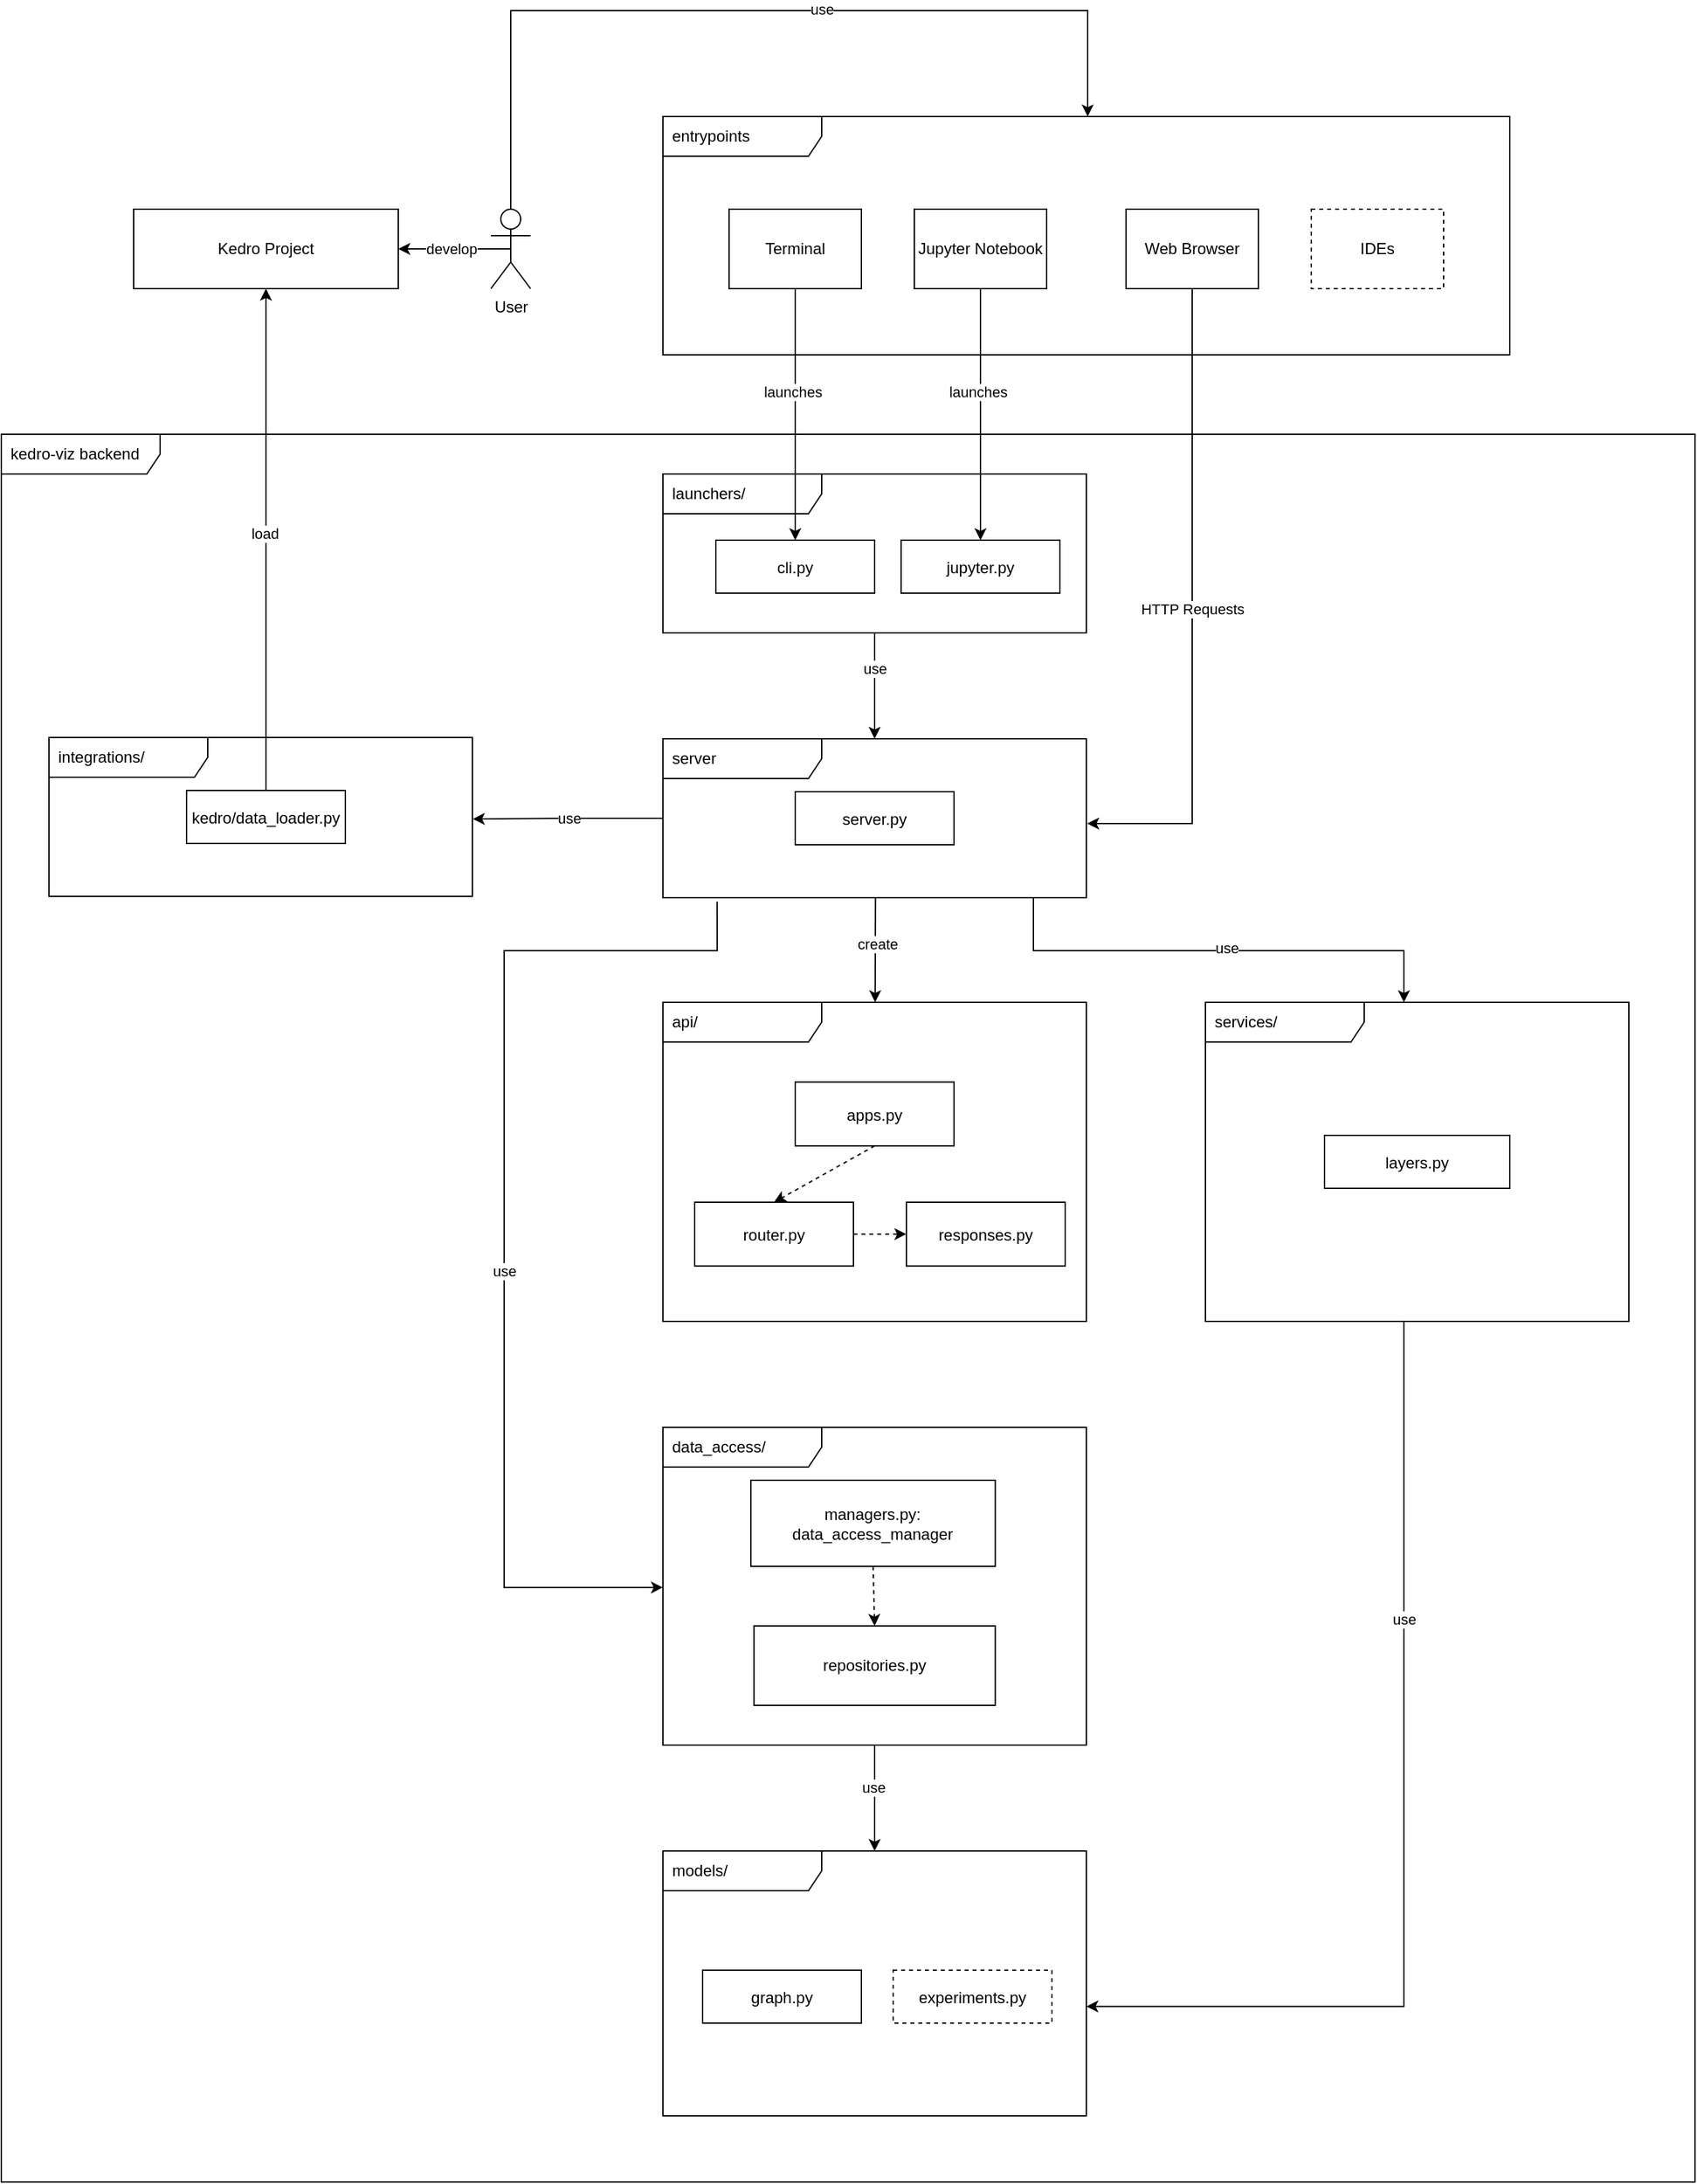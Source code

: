 <mxfile>
    <diagram id="-mg1qrNZz56jmxIXQ5MQ" name="Page-1">
        <mxGraphModel dx="3404" dy="2389" grid="1" gridSize="10" guides="1" tooltips="1" connect="1" arrows="1" fold="1" page="1" pageScale="1" pageWidth="827" pageHeight="1169" background="#FFFFFF" math="0" shadow="0">
            <root>
                <mxCell id="0"/>
                <mxCell id="1" parent="0"/>
                <mxCell id="86" value="kedro-viz backend" style="shape=umlFrame;whiteSpace=wrap;html=1;width=120;height=30;boundedLbl=1;verticalAlign=middle;align=left;spacingLeft=5;strokeColor=#000000;" parent="1" vertex="1">
                    <mxGeometry x="-380" y="50" width="1280" height="1320" as="geometry"/>
                </mxCell>
                <mxCell id="122" style="edgeStyle=orthogonalEdgeStyle;rounded=0;orthogonalLoop=1;jettySize=auto;html=1;strokeColor=#000000;exitX=0.128;exitY=1.025;exitDx=0;exitDy=0;exitPerimeter=0;entryX=0;entryY=0.504;entryDx=0;entryDy=0;entryPerimeter=0;" edge="1" parent="1" source="8" target="22">
                    <mxGeometry relative="1" as="geometry">
                        <mxPoint x="80" y="801" as="targetPoint"/>
                        <Array as="points">
                            <mxPoint x="161" y="440"/>
                            <mxPoint y="440"/>
                            <mxPoint y="921"/>
                        </Array>
                    </mxGeometry>
                </mxCell>
                <mxCell id="129" value="use" style="edgeLabel;html=1;align=center;verticalAlign=middle;resizable=0;points=[];" vertex="1" connectable="0" parent="122">
                    <mxGeometry x="0.102" y="3" relative="1" as="geometry">
                        <mxPoint x="-3" as="offset"/>
                    </mxGeometry>
                </mxCell>
                <mxCell id="124" style="edgeStyle=orthogonalEdgeStyle;rounded=0;orthogonalLoop=1;jettySize=auto;html=1;strokeColor=#000000;" edge="1" parent="1" source="8" target="59">
                    <mxGeometry relative="1" as="geometry">
                        <Array as="points">
                            <mxPoint x="400" y="440"/>
                            <mxPoint x="680" y="440"/>
                        </Array>
                    </mxGeometry>
                </mxCell>
                <mxCell id="130" value="use" style="edgeLabel;html=1;align=center;verticalAlign=middle;resizable=0;points=[];" vertex="1" connectable="0" parent="124">
                    <mxGeometry x="0.034" y="2" relative="1" as="geometry">
                        <mxPoint as="offset"/>
                    </mxGeometry>
                </mxCell>
                <mxCell id="111" value="entrypoints" style="shape=umlFrame;whiteSpace=wrap;html=1;width=120;height=30;boundedLbl=1;verticalAlign=middle;align=left;spacingLeft=5;strokeColor=#000000;" parent="1" vertex="1">
                    <mxGeometry x="120" y="-190" width="640" height="180" as="geometry"/>
                </mxCell>
                <mxCell id="49" style="edgeStyle=none;rounded=0;orthogonalLoop=1;jettySize=auto;html=1;fontColor=#000000;exitX=0.502;exitY=1.004;exitDx=0;exitDy=0;exitPerimeter=0;strokeColor=#000000;" parent="1" source="8" target="12" edge="1">
                    <mxGeometry relative="1" as="geometry"/>
                </mxCell>
                <mxCell id="106" value="create" style="edgeLabel;html=1;align=center;verticalAlign=middle;resizable=0;points=[];" parent="49" vertex="1" connectable="0">
                    <mxGeometry x="-0.12" y="1" relative="1" as="geometry">
                        <mxPoint as="offset"/>
                    </mxGeometry>
                </mxCell>
                <mxCell id="56" style="edgeStyle=orthogonalEdgeStyle;rounded=0;orthogonalLoop=1;jettySize=auto;html=1;entryX=1.001;entryY=0.513;entryDx=0;entryDy=0;entryPerimeter=0;strokeColor=#000000;" parent="1" source="8" target="120" edge="1">
                    <mxGeometry relative="1" as="geometry">
                        <mxPoint x="-20" y="340" as="targetPoint"/>
                    </mxGeometry>
                </mxCell>
                <mxCell id="105" value="use" style="edgeLabel;html=1;align=center;verticalAlign=middle;resizable=0;points=[];" parent="56" vertex="1" connectable="0">
                    <mxGeometry x="-0.012" relative="1" as="geometry">
                        <mxPoint as="offset"/>
                    </mxGeometry>
                </mxCell>
                <mxCell id="8" value="server" style="shape=umlFrame;whiteSpace=wrap;html=1;width=120;height=30;boundedLbl=1;verticalAlign=middle;align=left;spacingLeft=5;strokeColor=#000000;" parent="1" vertex="1">
                    <mxGeometry x="120" y="280" width="320" height="120" as="geometry"/>
                </mxCell>
                <mxCell id="15" value="server.py" style="fontStyle=0;strokeColor=#000000;" parent="1" vertex="1">
                    <mxGeometry x="220" y="320" width="120" height="40" as="geometry"/>
                </mxCell>
                <mxCell id="36" value="" style="group" parent="1" vertex="1" connectable="0">
                    <mxGeometry x="120" y="810" width="320" height="230" as="geometry"/>
                </mxCell>
                <mxCell id="22" value="data_access/" style="shape=umlFrame;whiteSpace=wrap;html=1;width=120;height=30;boundedLbl=1;verticalAlign=middle;align=left;spacingLeft=5;strokeColor=#000000;" parent="36" vertex="1">
                    <mxGeometry y="-10" width="320" height="240" as="geometry"/>
                </mxCell>
                <mxCell id="51" style="edgeStyle=none;rounded=0;orthogonalLoop=1;jettySize=auto;html=1;exitX=0.5;exitY=1;exitDx=0;exitDy=0;entryX=0.5;entryY=0;entryDx=0;entryDy=0;dashed=1;strokeColor=#000000;" parent="36" source="25" target="28" edge="1">
                    <mxGeometry relative="1" as="geometry"/>
                </mxCell>
                <mxCell id="25" value="managers.py:&lt;br&gt;data_access_manager" style="rounded=0;whiteSpace=wrap;html=1;strokeColor=#000000;" parent="36" vertex="1">
                    <mxGeometry x="66.46" y="30" width="184.73" height="65" as="geometry"/>
                </mxCell>
                <mxCell id="28" value="repositories.py" style="rounded=0;whiteSpace=wrap;html=1;strokeColor=#000000;" parent="36" vertex="1">
                    <mxGeometry x="68.82" y="140" width="182.36" height="60" as="geometry"/>
                </mxCell>
                <mxCell id="37" value="" style="group;strokeColor=#000000;" parent="1" vertex="1" connectable="0">
                    <mxGeometry x="120" y="479" width="320" height="241" as="geometry"/>
                </mxCell>
                <mxCell id="12" value="api/" style="shape=umlFrame;whiteSpace=wrap;html=1;width=120;height=30;boundedLbl=1;verticalAlign=middle;align=left;spacingLeft=5;strokeColor=#000000;" parent="37" vertex="1">
                    <mxGeometry width="320" height="241" as="geometry"/>
                </mxCell>
                <mxCell id="16" value="apps.py" style="fontStyle=0;strokeColor=#000000;" parent="37" vertex="1">
                    <mxGeometry x="100" y="60.25" width="120" height="48.2" as="geometry"/>
                </mxCell>
                <mxCell id="17" value="responses.py" style="fontStyle=0;strokeColor=#000000;" parent="37" vertex="1">
                    <mxGeometry x="184" y="150.995" width="120" height="48.2" as="geometry"/>
                </mxCell>
                <mxCell id="53" style="edgeStyle=none;rounded=0;orthogonalLoop=1;jettySize=auto;html=1;exitX=1;exitY=0.5;exitDx=0;exitDy=0;dashed=1;strokeColor=#000000;" parent="37" source="18" target="17" edge="1">
                    <mxGeometry relative="1" as="geometry"/>
                </mxCell>
                <mxCell id="18" value="router.py" style="fontStyle=0;strokeColor=#000000;" parent="37" vertex="1">
                    <mxGeometry x="24" y="150.995" width="120" height="48.2" as="geometry"/>
                </mxCell>
                <mxCell id="20" style="edgeStyle=none;rounded=0;orthogonalLoop=1;jettySize=auto;html=1;exitX=0.5;exitY=1;exitDx=0;exitDy=0;entryX=0.5;entryY=0;entryDx=0;entryDy=0;dashed=1;strokeColor=#000000;" parent="37" source="16" target="18" edge="1">
                    <mxGeometry relative="1" as="geometry"/>
                </mxCell>
                <mxCell id="126" style="edgeStyle=orthogonalEdgeStyle;rounded=0;orthogonalLoop=1;jettySize=auto;html=1;entryX=1;entryY=0.587;entryDx=0;entryDy=0;entryPerimeter=0;strokeColor=#000000;" edge="1" parent="1" source="59" target="63">
                    <mxGeometry relative="1" as="geometry">
                        <Array as="points">
                            <mxPoint x="680" y="1237"/>
                        </Array>
                    </mxGeometry>
                </mxCell>
                <mxCell id="133" value="use" style="edgeLabel;html=1;align=center;verticalAlign=middle;resizable=0;points=[];" vertex="1" connectable="0" parent="126">
                    <mxGeometry x="-0.413" y="2" relative="1" as="geometry">
                        <mxPoint x="-2" y="2.5" as="offset"/>
                    </mxGeometry>
                </mxCell>
                <mxCell id="59" value="services/" style="shape=umlFrame;whiteSpace=wrap;html=1;width=120;height=30;boundedLbl=1;verticalAlign=middle;align=left;spacingLeft=5;strokeColor=#000000;" parent="1" vertex="1">
                    <mxGeometry x="530" y="479" width="320" height="241" as="geometry"/>
                </mxCell>
                <mxCell id="60" value="layers.py" style="fontStyle=0;strokeColor=#000000;" parent="1" vertex="1">
                    <mxGeometry x="620" y="579.5" width="140" height="40" as="geometry"/>
                </mxCell>
                <mxCell id="62" value="" style="group;dashed=1;strokeColor=#000000;" parent="1" vertex="1" connectable="0">
                    <mxGeometry x="120" y="1120" width="320" height="200" as="geometry"/>
                </mxCell>
                <mxCell id="63" value="models/" style="shape=umlFrame;whiteSpace=wrap;html=1;width=120;height=30;boundedLbl=1;verticalAlign=middle;align=left;spacingLeft=5;strokeColor=#000000;" parent="62" vertex="1">
                    <mxGeometry width="320" height="200" as="geometry"/>
                </mxCell>
                <mxCell id="64" value="graph.py" style="fontStyle=0;strokeColor=#000000;" parent="62" vertex="1">
                    <mxGeometry x="30" y="90" width="120" height="40.0" as="geometry"/>
                </mxCell>
                <mxCell id="84" value="experiments.py" style="fontStyle=0;dashed=1;strokeColor=#000000;" parent="62" vertex="1">
                    <mxGeometry x="174" y="90" width="120" height="40.0" as="geometry"/>
                </mxCell>
                <mxCell id="77" style="edgeStyle=orthogonalEdgeStyle;rounded=0;orthogonalLoop=1;jettySize=auto;html=1;entryX=0.5;entryY=0;entryDx=0;entryDy=0;entryPerimeter=0;strokeColor=#000000;" parent="1" source="74" target="8" edge="1">
                    <mxGeometry relative="1" as="geometry"/>
                </mxCell>
                <mxCell id="104" value="use" style="edgeLabel;html=1;align=center;verticalAlign=middle;resizable=0;points=[];" parent="77" vertex="1" connectable="0">
                    <mxGeometry x="-0.322" relative="1" as="geometry">
                        <mxPoint as="offset"/>
                    </mxGeometry>
                </mxCell>
                <mxCell id="74" value="launchers/" style="shape=umlFrame;whiteSpace=wrap;html=1;width=120;height=30;boundedLbl=1;verticalAlign=middle;align=left;spacingLeft=5;strokeColor=#000000;" parent="1" vertex="1">
                    <mxGeometry x="120" y="80" width="320" height="120" as="geometry"/>
                </mxCell>
                <mxCell id="75" value="cli.py" style="fontStyle=0;strokeColor=#000000;" parent="1" vertex="1">
                    <mxGeometry x="160" y="130" width="120" height="40" as="geometry"/>
                </mxCell>
                <mxCell id="76" value="jupyter.py" style="fontStyle=0;strokeColor=#000000;" parent="1" vertex="1">
                    <mxGeometry x="300" y="130" width="120" height="40" as="geometry"/>
                </mxCell>
                <mxCell id="88" value="Kedro Project" style="rounded=0;whiteSpace=wrap;html=1;strokeColor=#000000;" parent="1" vertex="1">
                    <mxGeometry x="-280" y="-120" width="200" height="60" as="geometry"/>
                </mxCell>
                <mxCell id="100" style="edgeStyle=none;rounded=0;orthogonalLoop=1;jettySize=auto;html=1;exitX=0.5;exitY=0.5;exitDx=0;exitDy=0;exitPerimeter=0;entryX=1;entryY=0.5;entryDx=0;entryDy=0;strokeColor=#000000;" parent="1" source="89" target="88" edge="1">
                    <mxGeometry relative="1" as="geometry"/>
                </mxCell>
                <mxCell id="101" value="develop" style="edgeLabel;html=1;align=center;verticalAlign=middle;resizable=0;points=[];" parent="100" vertex="1" connectable="0">
                    <mxGeometry x="0.149" y="-1" relative="1" as="geometry">
                        <mxPoint x="4.05" y="1" as="offset"/>
                    </mxGeometry>
                </mxCell>
                <mxCell id="113" style="edgeStyle=orthogonalEdgeStyle;rounded=0;orthogonalLoop=1;jettySize=auto;html=1;strokeColor=#000000;" parent="1" source="89" edge="1">
                    <mxGeometry relative="1" as="geometry">
                        <mxPoint x="441" y="-190" as="targetPoint"/>
                        <Array as="points">
                            <mxPoint x="5" y="-270"/>
                            <mxPoint x="441" y="-270"/>
                        </Array>
                    </mxGeometry>
                </mxCell>
                <mxCell id="114" value="use" style="edgeLabel;html=1;align=center;verticalAlign=middle;resizable=0;points=[];" parent="113" vertex="1" connectable="0">
                    <mxGeometry x="0.343" y="1" relative="1" as="geometry">
                        <mxPoint x="-62.14" as="offset"/>
                    </mxGeometry>
                </mxCell>
                <mxCell id="89" value="User" style="shape=umlActor;verticalLabelPosition=bottom;verticalAlign=top;html=1;outlineConnect=0;fillColor=none;strokeColor=#000000;" parent="1" vertex="1">
                    <mxGeometry x="-10" y="-120" width="30" height="60" as="geometry"/>
                </mxCell>
                <mxCell id="115" style="rounded=0;orthogonalLoop=1;jettySize=auto;html=1;exitX=0.5;exitY=1;exitDx=0;exitDy=0;entryX=0.5;entryY=0;entryDx=0;entryDy=0;strokeColor=#000000;" parent="1" source="96" target="75" edge="1">
                    <mxGeometry relative="1" as="geometry"/>
                </mxCell>
                <mxCell id="116" value="launches" style="edgeLabel;html=1;align=center;verticalAlign=middle;resizable=0;points=[];" parent="115" vertex="1" connectable="0">
                    <mxGeometry x="-0.186" y="-1" relative="1" as="geometry">
                        <mxPoint x="-1" as="offset"/>
                    </mxGeometry>
                </mxCell>
                <mxCell id="96" value="Terminal" style="rounded=0;whiteSpace=wrap;html=1;strokeColor=#000000;" parent="1" vertex="1">
                    <mxGeometry x="170" y="-120" width="100" height="60" as="geometry"/>
                </mxCell>
                <mxCell id="97" value="Jupyter Notebook" style="rounded=0;whiteSpace=wrap;html=1;strokeColor=#000000;" parent="1" vertex="1">
                    <mxGeometry x="310" y="-120" width="100" height="60" as="geometry"/>
                </mxCell>
                <mxCell id="119" value="HTTP Requests" style="edgeStyle=orthogonalEdgeStyle;rounded=0;orthogonalLoop=1;jettySize=auto;html=1;exitX=0.5;exitY=1;exitDx=0;exitDy=0;entryX=1.002;entryY=0.533;entryDx=0;entryDy=0;entryPerimeter=0;strokeColor=#000000;" parent="1" source="98" target="8" edge="1">
                    <mxGeometry relative="1" as="geometry"/>
                </mxCell>
                <mxCell id="98" value="Web Browser" style="rounded=0;whiteSpace=wrap;html=1;strokeColor=#000000;" parent="1" vertex="1">
                    <mxGeometry x="470" y="-120" width="100" height="60" as="geometry"/>
                </mxCell>
                <mxCell id="102" style="edgeStyle=none;rounded=0;orthogonalLoop=1;jettySize=auto;html=1;exitX=0.5;exitY=0;exitDx=0;exitDy=0;entryX=0.5;entryY=1;entryDx=0;entryDy=0;strokeColor=#000000;" parent="1" target="88" edge="1">
                    <mxGeometry relative="1" as="geometry">
                        <mxPoint x="-180" y="320" as="sourcePoint"/>
                    </mxGeometry>
                </mxCell>
                <mxCell id="103" value="load" style="edgeLabel;html=1;align=center;verticalAlign=middle;resizable=0;points=[];" parent="102" vertex="1" connectable="0">
                    <mxGeometry x="0.028" y="1" relative="1" as="geometry">
                        <mxPoint as="offset"/>
                    </mxGeometry>
                </mxCell>
                <mxCell id="112" value="IDEs" style="rounded=0;whiteSpace=wrap;html=1;dashed=1;strokeColor=#000000;" parent="1" vertex="1">
                    <mxGeometry x="610" y="-120" width="100" height="60" as="geometry"/>
                </mxCell>
                <mxCell id="117" style="rounded=0;orthogonalLoop=1;jettySize=auto;html=1;exitX=0.5;exitY=1;exitDx=0;exitDy=0;entryX=0.5;entryY=0;entryDx=0;entryDy=0;strokeColor=#000000;" parent="1" source="97" target="76" edge="1">
                    <mxGeometry relative="1" as="geometry">
                        <mxPoint x="180" y="-50" as="sourcePoint"/>
                        <mxPoint x="230" y="140" as="targetPoint"/>
                    </mxGeometry>
                </mxCell>
                <mxCell id="118" value="launches" style="edgeLabel;html=1;align=center;verticalAlign=middle;resizable=0;points=[];" parent="117" vertex="1" connectable="0">
                    <mxGeometry x="-0.186" y="-1" relative="1" as="geometry">
                        <mxPoint x="-1" as="offset"/>
                    </mxGeometry>
                </mxCell>
                <mxCell id="120" value="integrations/" style="shape=umlFrame;whiteSpace=wrap;html=1;width=120;height=30;boundedLbl=1;verticalAlign=middle;align=left;spacingLeft=5;strokeColor=#000000;" parent="1" vertex="1">
                    <mxGeometry x="-344" y="279" width="320" height="120" as="geometry"/>
                </mxCell>
                <mxCell id="121" value="kedro/data_loader.py" style="fontStyle=0;strokeColor=#000000;" parent="1" vertex="1">
                    <mxGeometry x="-240" y="319" width="120" height="40" as="geometry"/>
                </mxCell>
                <mxCell id="131" style="edgeStyle=orthogonalEdgeStyle;rounded=0;orthogonalLoop=1;jettySize=auto;html=1;strokeColor=#000000;" edge="1" parent="1" source="22" target="63">
                    <mxGeometry relative="1" as="geometry"/>
                </mxCell>
                <mxCell id="132" value="use" style="edgeLabel;html=1;align=center;verticalAlign=middle;resizable=0;points=[];" vertex="1" connectable="0" parent="131">
                    <mxGeometry x="-0.217" y="-1" relative="1" as="geometry">
                        <mxPoint as="offset"/>
                    </mxGeometry>
                </mxCell>
            </root>
        </mxGraphModel>
    </diagram>
</mxfile>
